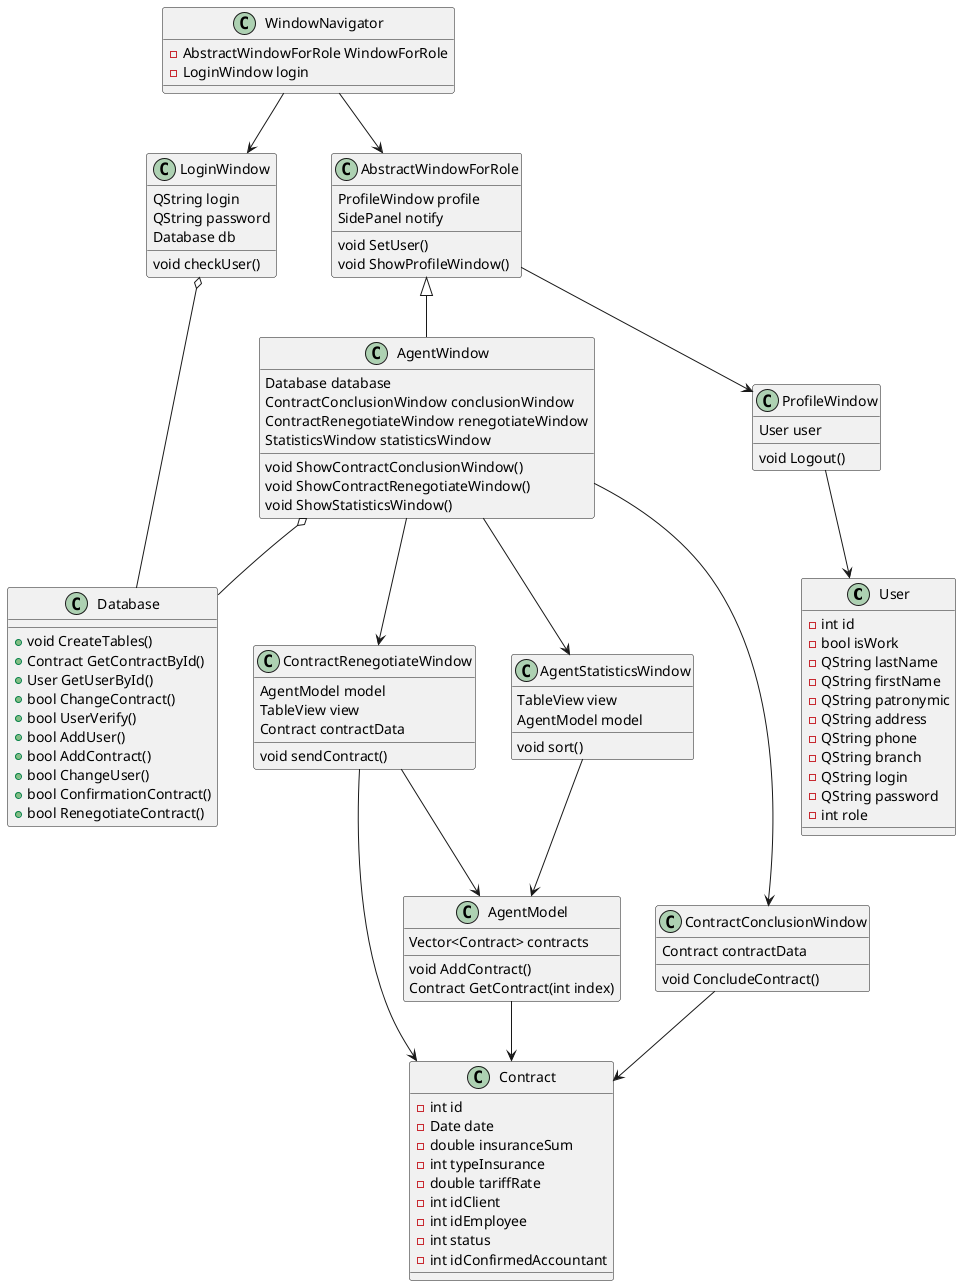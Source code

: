 @startuml
class User{
   -int id
   -bool isWork
   -QString lastName
   -QString firstName
   -QString patronymic
   -QString address
   -QString phone
   -QString branch
   -QString login
   -QString password
   -int role
}

class Contract{
   -int id
   -Date date
   -double insuranceSum
   -int typeInsurance
   -double tariffRate
   -int idClient
   -int idEmployee
   -int status
   -int idConfirmedAccountant
}

class ProfileWindow{
   User user
   void Logout()
}

class  LoginWindow{
   QString login
   QString password
   Database db
   void checkUser()
}

class ContractConclusionWindow{
   Contract contractData
   void ConcludeContract()
}

class ContractRenegotiateWindow{
   AgentModel model
   TableView view
   Contract contractData
   void sendContract()
}

class AgentStatisticsWindow{
   TableView view
   AgentModel model
   void sort()
}

class AbstractWindowForRole{
   ProfileWindow profile
   SidePanel notify
   void SetUser()
   void ShowProfileWindow()
}

class WindowNavigator{
   -AbstractWindowForRole WindowForRole
   -LoginWindow login
}

class Database {
   +void CreateTables()
   +Contract GetContractById()
   +User GetUserById()
   +bool ChangeContract()
   +bool UserVerify()
   +bool AddUser()
   +bool AddContract()
   +bool ChangeUser()
   +bool ConfirmationContract()
   +bool RenegotiateContract()
}

class AgentWindow{
   Database database
   ContractConclusionWindow conclusionWindow
   ContractRenegotiateWindow renegotiateWindow
   StatisticsWindow statisticsWindow
   void ShowContractConclusionWindow()
   void ShowContractRenegotiateWindow()
   void ShowStatisticsWindow()
}

class AgentModel{
   Vector<Contract> contracts
   void AddContract()
   Contract GetContract(int index)
}

AbstractWindowForRole <|-- AgentWindow
AgentWindow o-- Database
WindowNavigator --> AbstractWindowForRole
WindowNavigator --> LoginWindow
AgentWindow --> ContractConclusionWindow
AgentWindow --> ContractRenegotiateWindow
AgentWindow --> AgentStatisticsWindow
AgentStatisticsWindow --> AgentModel
AbstractWindowForRole --> ProfileWindow
AgentModel --> Contract
ProfileWindow --> User


ContractConclusionWindow --> Contract
ContractRenegotiateWindow --> Contract
ContractRenegotiateWindow --> AgentModel

LoginWindow o-- Database

@enduml